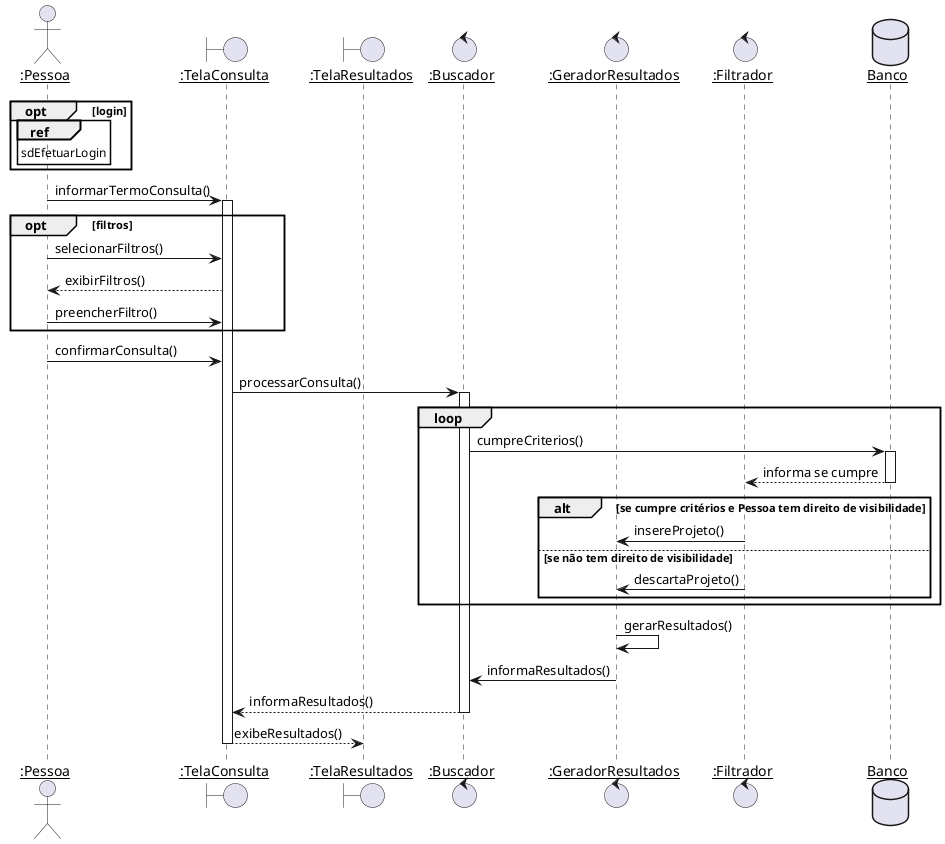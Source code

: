 @startuml
skinparam sequenceParticipant underline

actor ":Pessoa" as Pessoa
boundary ":TelaConsulta" as TelaConsulta
boundary ":TelaResultados" as TelaResultados
control ":Buscador" as Buscador
control ":GeradorResultados" as GeradorResultados
control ":Filtrador" as Filtrador
database Banco

opt login
ref over Pessoa : sdEfetuarLogin
end
Pessoa -> TelaConsulta ++: informarTermoConsulta()
opt filtros
    Pessoa -> TelaConsulta : selecionarFiltros()
    TelaConsulta --> Pessoa : exibirFiltros()
    Pessoa -> TelaConsulta : preencherFiltro()
end
Pessoa -> TelaConsulta : confirmarConsulta()

TelaConsulta -> Buscador ++: processarConsulta()

loop
    Buscador -> Banco  ++: cumpreCriterios()
    Banco --> Filtrador --: informa se cumpre
    alt se cumpre critérios e Pessoa tem direito de visibilidade
        Filtrador -> GeradorResultados : insereProjeto()
    else se não tem direito de visibilidade
        Filtrador -> GeradorResultados : descartaProjeto()
    end
end

GeradorResultados -> GeradorResultados : gerarResultados()
GeradorResultados -> Buscador : informaResultados()
Buscador --> TelaConsulta --: informaResultados()
TelaConsulta --> TelaResultados --: exibeResultados()
@enduml
